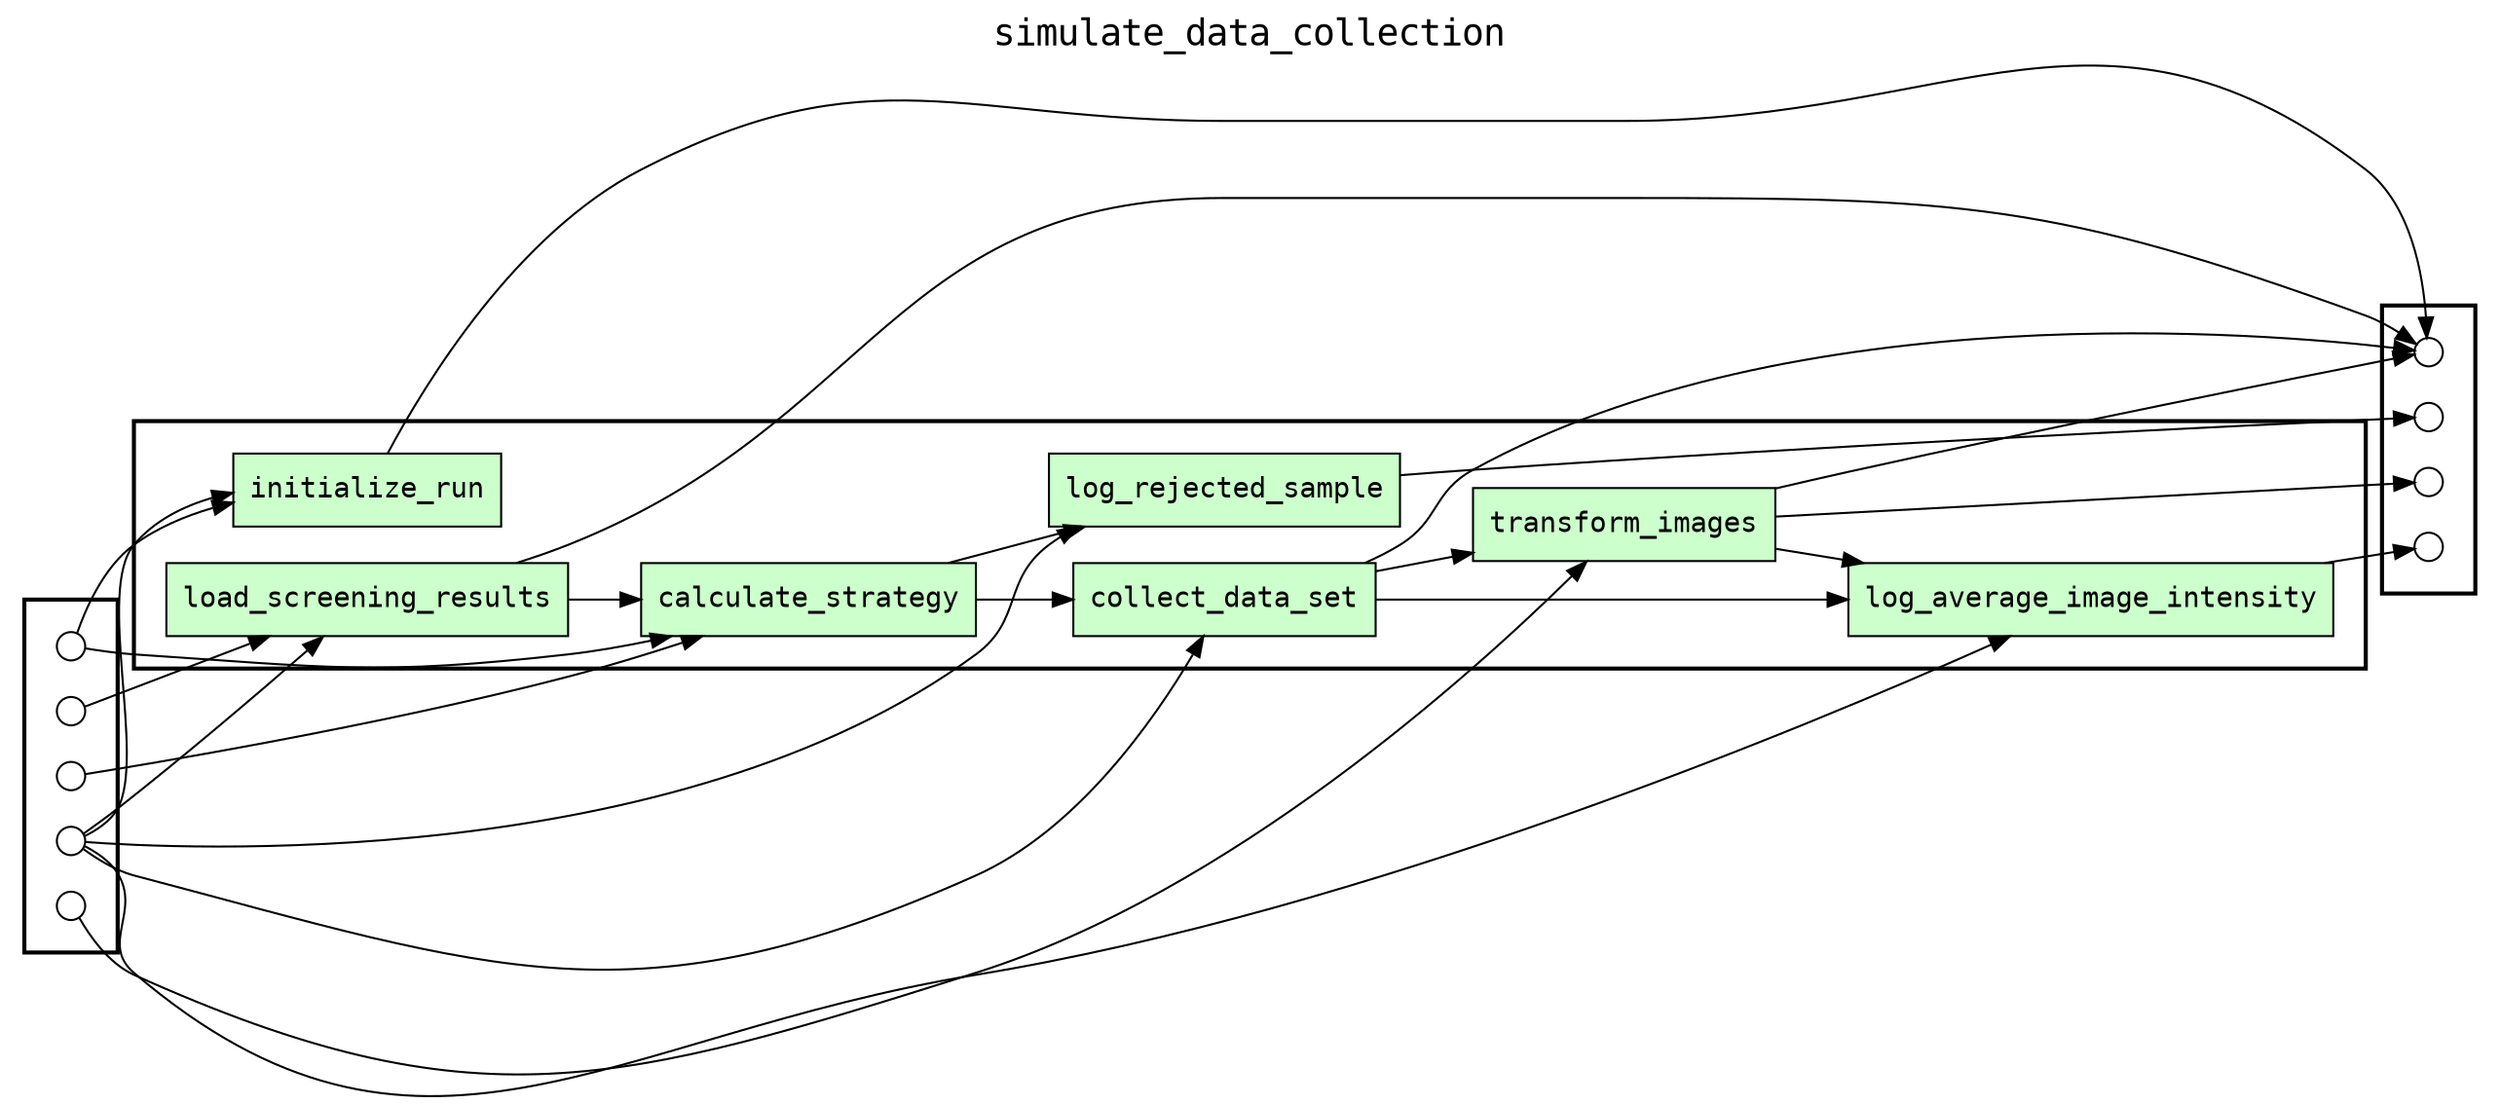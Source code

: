 
digraph yw_data_view {
rankdir=LR
fontname=Courier; fontsize=18; labelloc=t
label="simulate_data_collection"
subgraph cluster_workflow { label=""; color=black; penwidth=2
subgraph cluster_workflow_inner { label=""; penwidth=0
node[shape=box style="filled" fillcolor="#CCFFCC" peripheries=1 fontname=Courier]
initialize_run
load_screening_results
calculate_strategy
log_rejected_sample
collect_data_set
transform_images
log_average_image_intensity
node[shape=box style="filled" fillcolor="#CCFFCC" peripheries=1 fontname=Courier]
}}
subgraph cluster_inflows { label=""; penwidth=0; penwidth=2
subgraph cluster_inflows_inner { label=""; penwidth=0
node[shape=circle fillcolor="#FFFFFF" peripheries=1 width=0.2]
calibration_image_inflow [label=""]
data_redundancy_inflow [label=""]
sample_spreadsheet_inflow [label=""]
cassette_id_inflow [label=""]
sample_score_cutoff_inflow [label=""]
}}
subgraph cluster_outflows { label=""; penwidth=0; penwidth=2
subgraph cluster_outflows_inner { label=""; penwidth=0
node[shape=circle fillcolor="#FFFFFF" peripheries=1 width=0.2]
rejection_log_outflow [label=""]
collection_log_outflow [label=""]
run_log_outflow [label=""]
corrected_image_outflow [label=""]
}}
load_screening_results -> calculate_strategy
calculate_strategy -> log_rejected_sample
calculate_strategy -> collect_data_set
collect_data_set -> transform_images
collect_data_set -> log_average_image_intensity
transform_images -> log_average_image_intensity
sample_score_cutoff_inflow -> initialize_run
cassette_id_inflow -> initialize_run
cassette_id_inflow -> load_screening_results
sample_spreadsheet_inflow -> load_screening_results
data_redundancy_inflow -> calculate_strategy
sample_score_cutoff_inflow -> calculate_strategy
cassette_id_inflow -> log_rejected_sample
cassette_id_inflow -> collect_data_set
calibration_image_inflow -> transform_images
cassette_id_inflow -> log_average_image_intensity
transform_images -> corrected_image_outflow
initialize_run -> run_log_outflow
load_screening_results -> run_log_outflow
collect_data_set -> run_log_outflow
transform_images -> run_log_outflow
log_average_image_intensity -> collection_log_outflow
log_rejected_sample -> rejection_log_outflow
}

